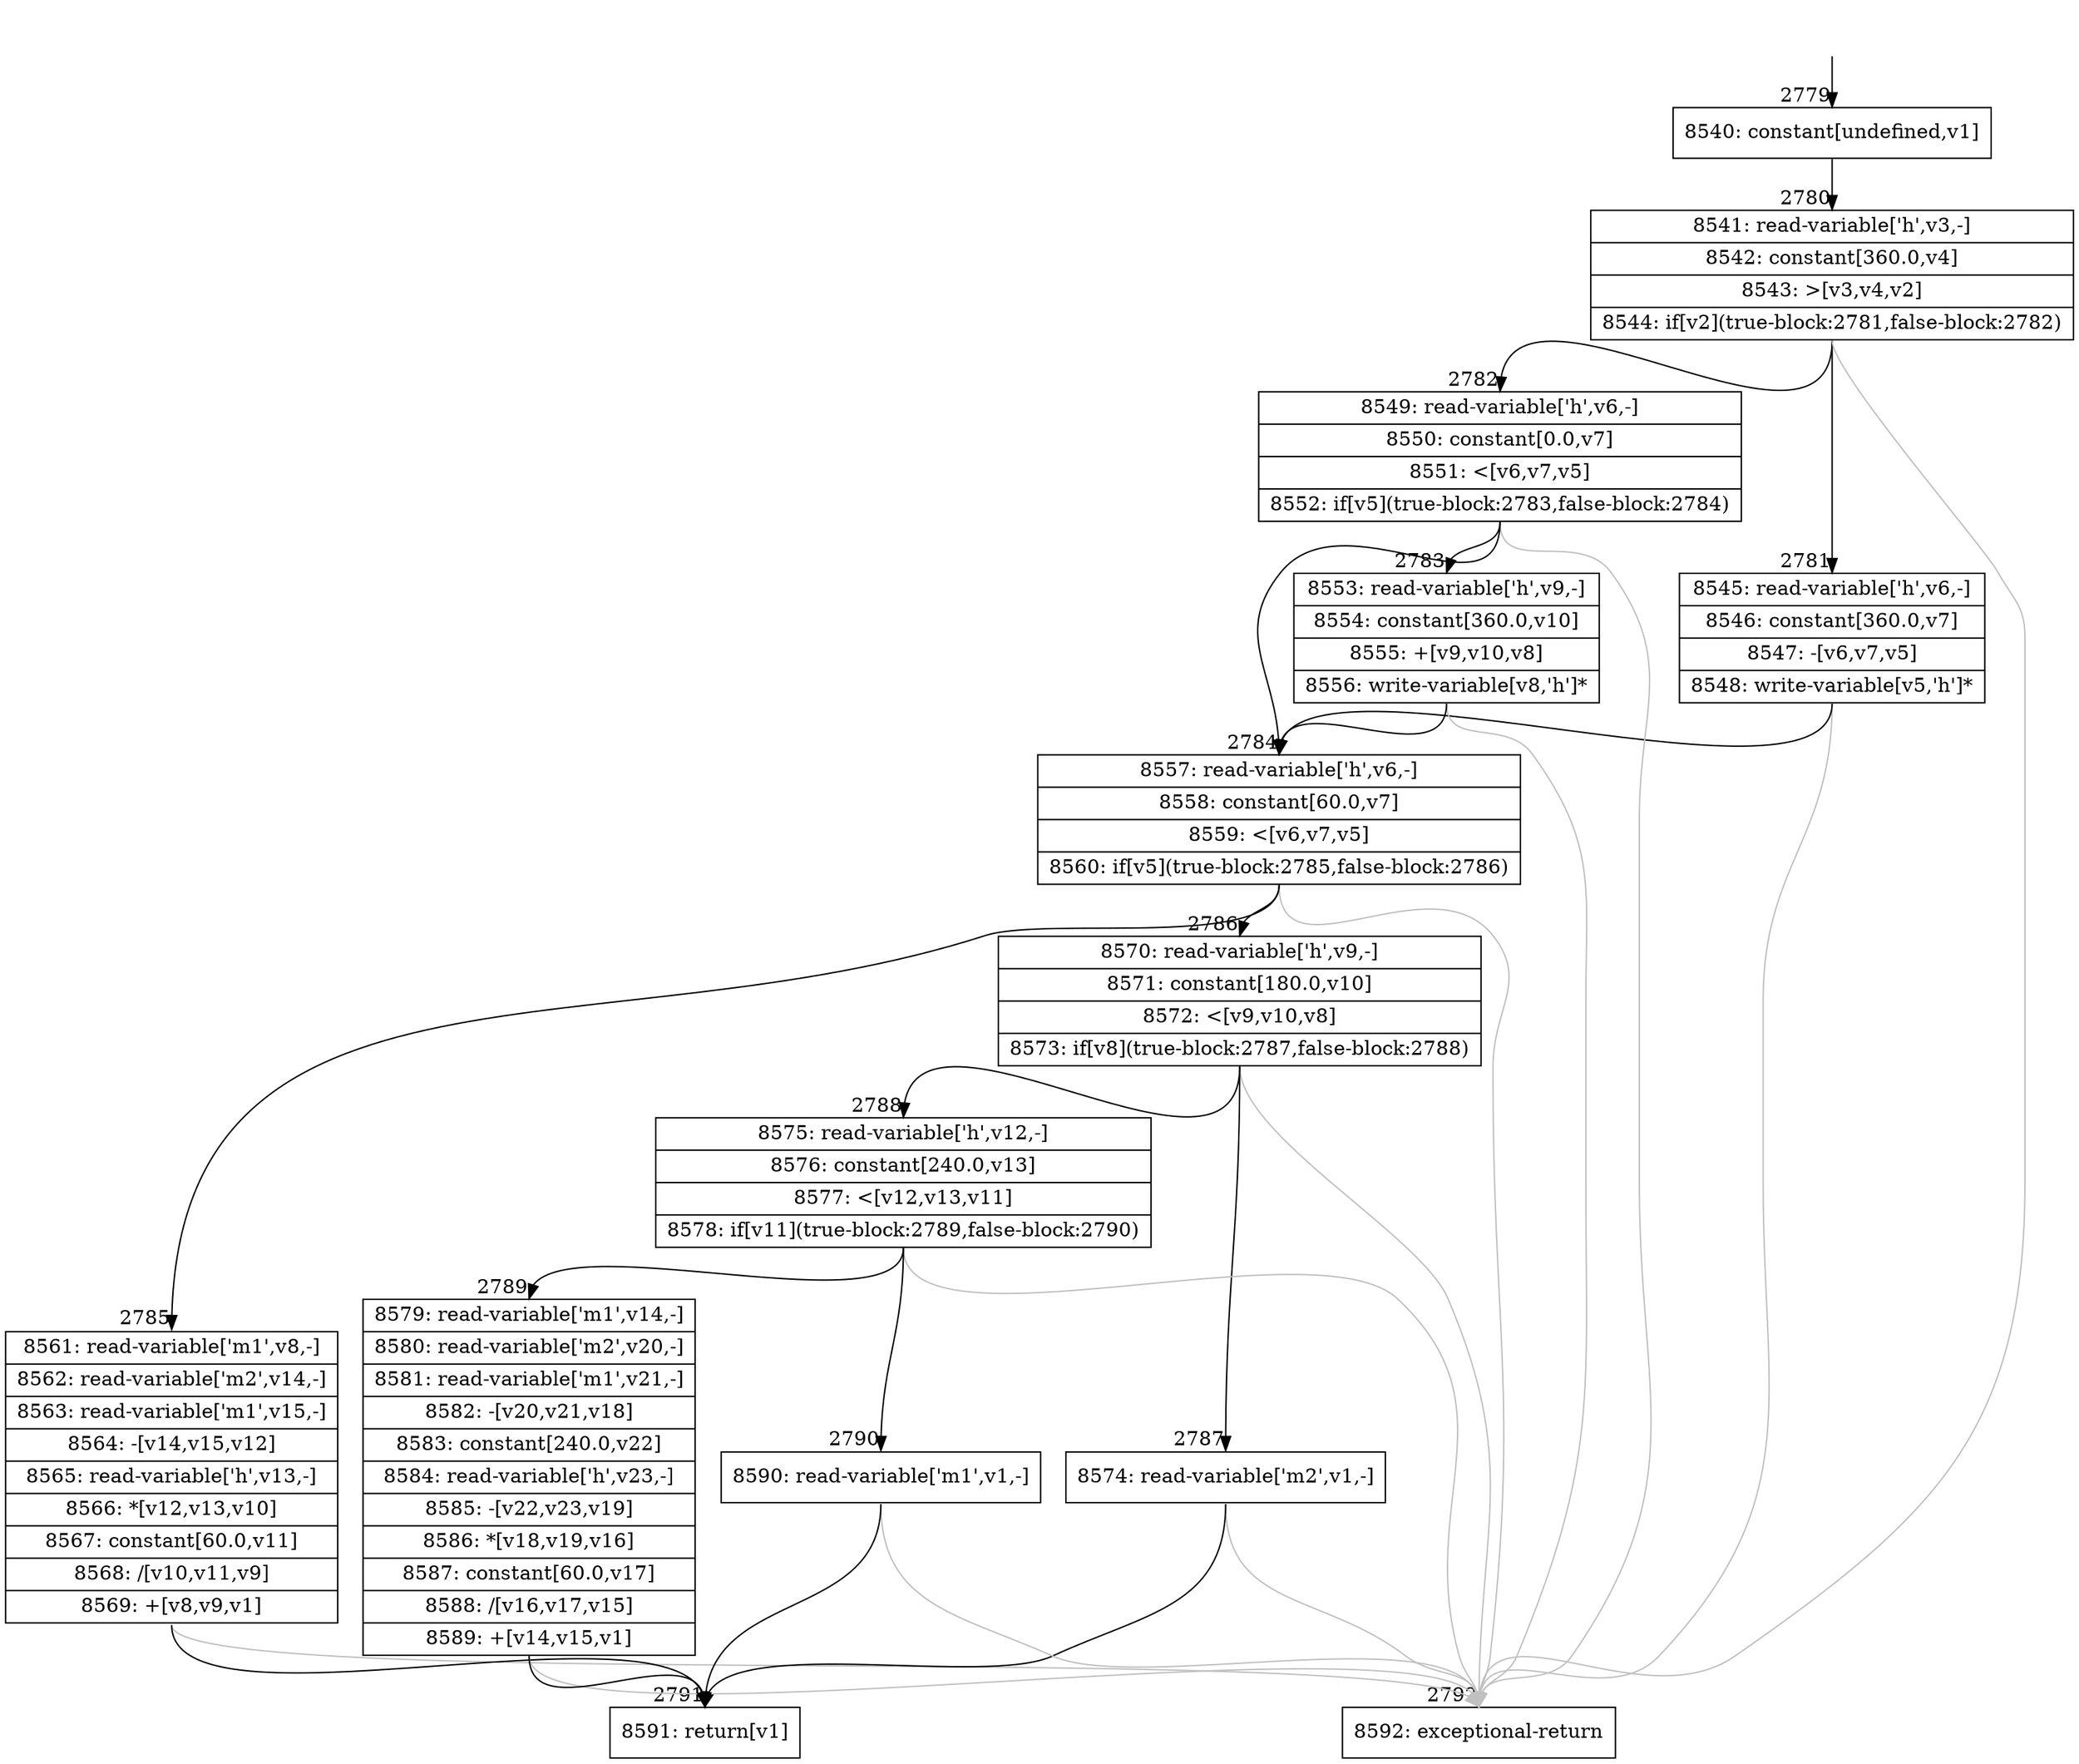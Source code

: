 digraph {
rankdir="TD"
BB_entry266[shape=none,label=""];
BB_entry266 -> BB2779 [tailport=s, headport=n, headlabel="    2779"]
BB2779 [shape=record label="{8540: constant[undefined,v1]}" ] 
BB2779 -> BB2780 [tailport=s, headport=n, headlabel="      2780"]
BB2780 [shape=record label="{8541: read-variable['h',v3,-]|8542: constant[360.0,v4]|8543: \>[v3,v4,v2]|8544: if[v2](true-block:2781,false-block:2782)}" ] 
BB2780 -> BB2781 [tailport=s, headport=n, headlabel="      2781"]
BB2780 -> BB2782 [tailport=s, headport=n, headlabel="      2782"]
BB2780 -> BB2792 [tailport=s, headport=n, color=gray, headlabel="      2792"]
BB2781 [shape=record label="{8545: read-variable['h',v6,-]|8546: constant[360.0,v7]|8547: -[v6,v7,v5]|8548: write-variable[v5,'h']*}" ] 
BB2781 -> BB2784 [tailport=s, headport=n, headlabel="      2784"]
BB2781 -> BB2792 [tailport=s, headport=n, color=gray]
BB2782 [shape=record label="{8549: read-variable['h',v6,-]|8550: constant[0.0,v7]|8551: \<[v6,v7,v5]|8552: if[v5](true-block:2783,false-block:2784)}" ] 
BB2782 -> BB2783 [tailport=s, headport=n, headlabel="      2783"]
BB2782 -> BB2784 [tailport=s, headport=n]
BB2782 -> BB2792 [tailport=s, headport=n, color=gray]
BB2783 [shape=record label="{8553: read-variable['h',v9,-]|8554: constant[360.0,v10]|8555: +[v9,v10,v8]|8556: write-variable[v8,'h']*}" ] 
BB2783 -> BB2784 [tailport=s, headport=n]
BB2783 -> BB2792 [tailport=s, headport=n, color=gray]
BB2784 [shape=record label="{8557: read-variable['h',v6,-]|8558: constant[60.0,v7]|8559: \<[v6,v7,v5]|8560: if[v5](true-block:2785,false-block:2786)}" ] 
BB2784 -> BB2785 [tailport=s, headport=n, headlabel="      2785"]
BB2784 -> BB2786 [tailport=s, headport=n, headlabel="      2786"]
BB2784 -> BB2792 [tailport=s, headport=n, color=gray]
BB2785 [shape=record label="{8561: read-variable['m1',v8,-]|8562: read-variable['m2',v14,-]|8563: read-variable['m1',v15,-]|8564: -[v14,v15,v12]|8565: read-variable['h',v13,-]|8566: *[v12,v13,v10]|8567: constant[60.0,v11]|8568: /[v10,v11,v9]|8569: +[v8,v9,v1]}" ] 
BB2785 -> BB2791 [tailport=s, headport=n, headlabel="      2791"]
BB2785 -> BB2792 [tailport=s, headport=n, color=gray]
BB2786 [shape=record label="{8570: read-variable['h',v9,-]|8571: constant[180.0,v10]|8572: \<[v9,v10,v8]|8573: if[v8](true-block:2787,false-block:2788)}" ] 
BB2786 -> BB2787 [tailport=s, headport=n, headlabel="      2787"]
BB2786 -> BB2788 [tailport=s, headport=n, headlabel="      2788"]
BB2786 -> BB2792 [tailport=s, headport=n, color=gray]
BB2787 [shape=record label="{8574: read-variable['m2',v1,-]}" ] 
BB2787 -> BB2791 [tailport=s, headport=n]
BB2787 -> BB2792 [tailport=s, headport=n, color=gray]
BB2788 [shape=record label="{8575: read-variable['h',v12,-]|8576: constant[240.0,v13]|8577: \<[v12,v13,v11]|8578: if[v11](true-block:2789,false-block:2790)}" ] 
BB2788 -> BB2789 [tailport=s, headport=n, headlabel="      2789"]
BB2788 -> BB2790 [tailport=s, headport=n, headlabel="      2790"]
BB2788 -> BB2792 [tailport=s, headport=n, color=gray]
BB2789 [shape=record label="{8579: read-variable['m1',v14,-]|8580: read-variable['m2',v20,-]|8581: read-variable['m1',v21,-]|8582: -[v20,v21,v18]|8583: constant[240.0,v22]|8584: read-variable['h',v23,-]|8585: -[v22,v23,v19]|8586: *[v18,v19,v16]|8587: constant[60.0,v17]|8588: /[v16,v17,v15]|8589: +[v14,v15,v1]}" ] 
BB2789 -> BB2791 [tailport=s, headport=n]
BB2789 -> BB2792 [tailport=s, headport=n, color=gray]
BB2790 [shape=record label="{8590: read-variable['m1',v1,-]}" ] 
BB2790 -> BB2791 [tailport=s, headport=n]
BB2790 -> BB2792 [tailport=s, headport=n, color=gray]
BB2791 [shape=record label="{8591: return[v1]}" ] 
BB2792 [shape=record label="{8592: exceptional-return}" ] 
//#$~ 1607
}
